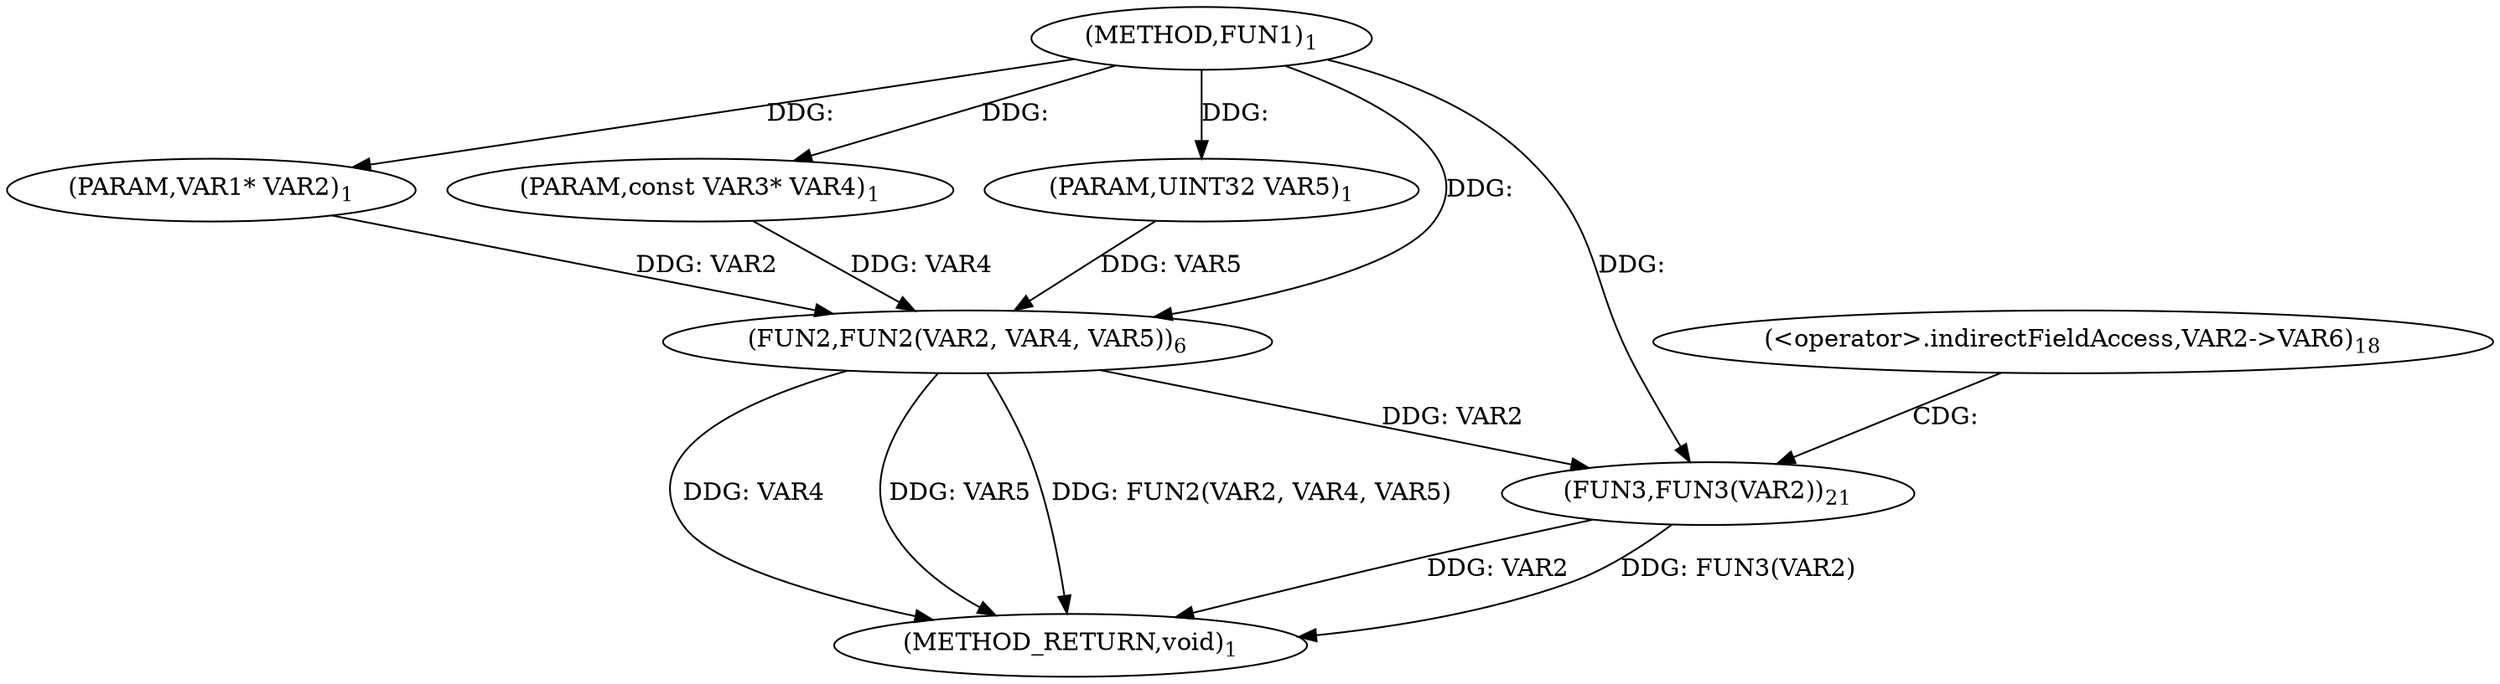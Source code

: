 digraph "FUN1" {  
"8" [label = <(METHOD,FUN1)<SUB>1</SUB>> ]
"24" [label = <(METHOD_RETURN,void)<SUB>1</SUB>> ]
"9" [label = <(PARAM,VAR1* VAR2)<SUB>1</SUB>> ]
"10" [label = <(PARAM,const VAR3* VAR4)<SUB>1</SUB>> ]
"11" [label = <(PARAM,UINT32 VAR5)<SUB>1</SUB>> ]
"13" [label = <(FUN2,FUN2(VAR2, VAR4, VAR5))<SUB>6</SUB>> ]
"22" [label = <(FUN3,FUN3(VAR2))<SUB>21</SUB>> ]
"18" [label = <(&lt;operator&gt;.indirectFieldAccess,VAR2-&gt;VAR6)<SUB>18</SUB>> ]
  "13" -> "24"  [ label = "DDG: VAR4"] 
  "13" -> "24"  [ label = "DDG: VAR5"] 
  "13" -> "24"  [ label = "DDG: FUN2(VAR2, VAR4, VAR5)"] 
  "22" -> "24"  [ label = "DDG: VAR2"] 
  "22" -> "24"  [ label = "DDG: FUN3(VAR2)"] 
  "8" -> "9"  [ label = "DDG: "] 
  "8" -> "10"  [ label = "DDG: "] 
  "8" -> "11"  [ label = "DDG: "] 
  "9" -> "13"  [ label = "DDG: VAR2"] 
  "8" -> "13"  [ label = "DDG: "] 
  "10" -> "13"  [ label = "DDG: VAR4"] 
  "11" -> "13"  [ label = "DDG: VAR5"] 
  "13" -> "22"  [ label = "DDG: VAR2"] 
  "8" -> "22"  [ label = "DDG: "] 
  "18" -> "22"  [ label = "CDG: "] 
}
